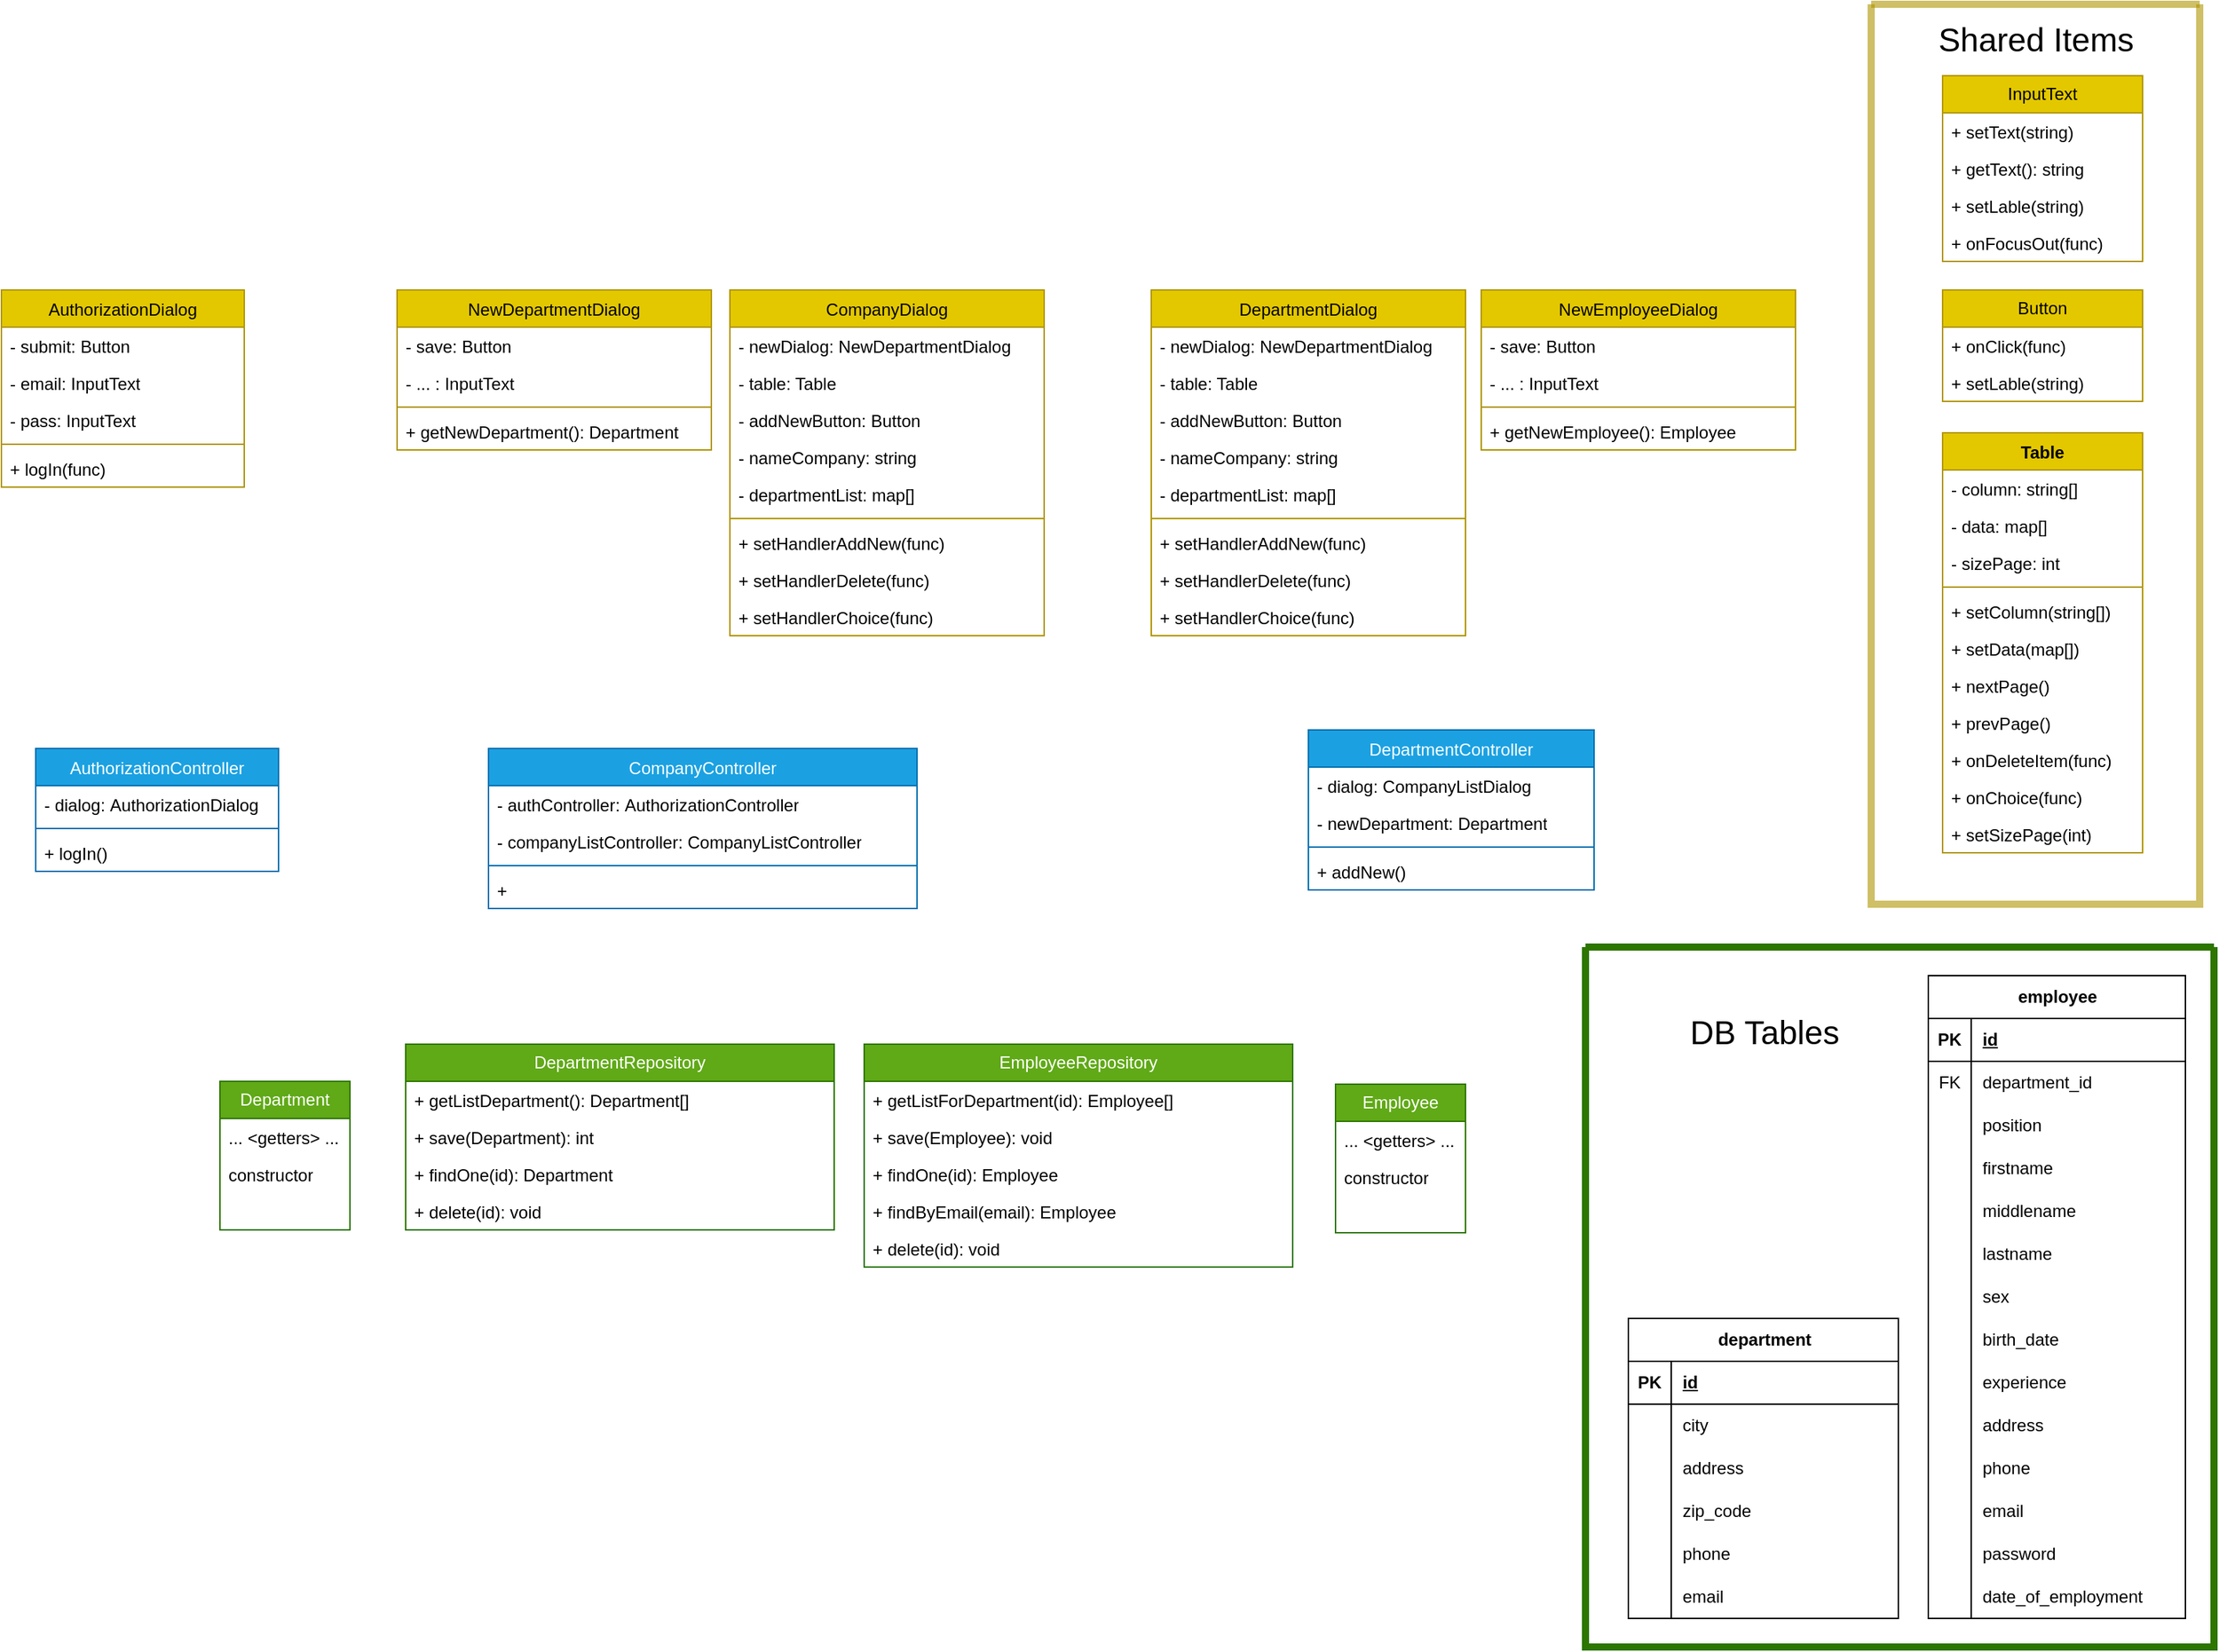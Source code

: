 <mxfile version="24.0.4" type="device">
  <diagram name="Страница — 1" id="BMv2H6xpZVftfIZS2BXe">
    <mxGraphModel dx="3341" dy="984" grid="1" gridSize="11" guides="1" tooltips="1" connect="1" arrows="1" fold="1" page="1" pageScale="1" pageWidth="1654" pageHeight="1169" math="0" shadow="0">
      <root>
        <mxCell id="0" />
        <mxCell id="1" parent="0" />
        <mxCell id="GhoNy9PwCdzQkv2JCR4f-1" value="department" style="shape=table;startSize=30;container=1;collapsible=1;childLayout=tableLayout;fixedRows=1;rowLines=0;fontStyle=1;align=center;resizeLast=1;html=1;" parent="1" vertex="1">
          <mxGeometry x="-436" y="929" width="189" height="210" as="geometry" />
        </mxCell>
        <mxCell id="GhoNy9PwCdzQkv2JCR4f-2" value="" style="shape=tableRow;horizontal=0;startSize=0;swimlaneHead=0;swimlaneBody=0;fillColor=none;collapsible=0;dropTarget=0;points=[[0,0.5],[1,0.5]];portConstraint=eastwest;top=0;left=0;right=0;bottom=1;" parent="GhoNy9PwCdzQkv2JCR4f-1" vertex="1">
          <mxGeometry y="30" width="189" height="30" as="geometry" />
        </mxCell>
        <mxCell id="GhoNy9PwCdzQkv2JCR4f-3" value="PK" style="shape=partialRectangle;connectable=0;fillColor=none;top=0;left=0;bottom=0;right=0;fontStyle=1;overflow=hidden;whiteSpace=wrap;html=1;" parent="GhoNy9PwCdzQkv2JCR4f-2" vertex="1">
          <mxGeometry width="30" height="30" as="geometry">
            <mxRectangle width="30" height="30" as="alternateBounds" />
          </mxGeometry>
        </mxCell>
        <mxCell id="GhoNy9PwCdzQkv2JCR4f-4" value="id" style="shape=partialRectangle;connectable=0;fillColor=none;top=0;left=0;bottom=0;right=0;align=left;spacingLeft=6;fontStyle=5;overflow=hidden;whiteSpace=wrap;html=1;" parent="GhoNy9PwCdzQkv2JCR4f-2" vertex="1">
          <mxGeometry x="30" width="159" height="30" as="geometry">
            <mxRectangle width="159" height="30" as="alternateBounds" />
          </mxGeometry>
        </mxCell>
        <mxCell id="GhoNy9PwCdzQkv2JCR4f-5" value="" style="shape=tableRow;horizontal=0;startSize=0;swimlaneHead=0;swimlaneBody=0;fillColor=none;collapsible=0;dropTarget=0;points=[[0,0.5],[1,0.5]];portConstraint=eastwest;top=0;left=0;right=0;bottom=0;" parent="GhoNy9PwCdzQkv2JCR4f-1" vertex="1">
          <mxGeometry y="60" width="189" height="30" as="geometry" />
        </mxCell>
        <mxCell id="GhoNy9PwCdzQkv2JCR4f-6" value="" style="shape=partialRectangle;connectable=0;fillColor=none;top=0;left=0;bottom=0;right=0;editable=1;overflow=hidden;whiteSpace=wrap;html=1;" parent="GhoNy9PwCdzQkv2JCR4f-5" vertex="1">
          <mxGeometry width="30" height="30" as="geometry">
            <mxRectangle width="30" height="30" as="alternateBounds" />
          </mxGeometry>
        </mxCell>
        <mxCell id="GhoNy9PwCdzQkv2JCR4f-7" value="city" style="shape=partialRectangle;connectable=0;fillColor=none;top=0;left=0;bottom=0;right=0;align=left;spacingLeft=6;overflow=hidden;whiteSpace=wrap;html=1;" parent="GhoNy9PwCdzQkv2JCR4f-5" vertex="1">
          <mxGeometry x="30" width="159" height="30" as="geometry">
            <mxRectangle width="159" height="30" as="alternateBounds" />
          </mxGeometry>
        </mxCell>
        <mxCell id="GhoNy9PwCdzQkv2JCR4f-8" value="" style="shape=tableRow;horizontal=0;startSize=0;swimlaneHead=0;swimlaneBody=0;fillColor=none;collapsible=0;dropTarget=0;points=[[0,0.5],[1,0.5]];portConstraint=eastwest;top=0;left=0;right=0;bottom=0;" parent="GhoNy9PwCdzQkv2JCR4f-1" vertex="1">
          <mxGeometry y="90" width="189" height="30" as="geometry" />
        </mxCell>
        <mxCell id="GhoNy9PwCdzQkv2JCR4f-9" value="" style="shape=partialRectangle;connectable=0;fillColor=none;top=0;left=0;bottom=0;right=0;editable=1;overflow=hidden;whiteSpace=wrap;html=1;" parent="GhoNy9PwCdzQkv2JCR4f-8" vertex="1">
          <mxGeometry width="30" height="30" as="geometry">
            <mxRectangle width="30" height="30" as="alternateBounds" />
          </mxGeometry>
        </mxCell>
        <mxCell id="GhoNy9PwCdzQkv2JCR4f-10" value="address" style="shape=partialRectangle;connectable=0;fillColor=none;top=0;left=0;bottom=0;right=0;align=left;spacingLeft=6;overflow=hidden;whiteSpace=wrap;html=1;" parent="GhoNy9PwCdzQkv2JCR4f-8" vertex="1">
          <mxGeometry x="30" width="159" height="30" as="geometry">
            <mxRectangle width="159" height="30" as="alternateBounds" />
          </mxGeometry>
        </mxCell>
        <mxCell id="GhoNy9PwCdzQkv2JCR4f-11" value="" style="shape=tableRow;horizontal=0;startSize=0;swimlaneHead=0;swimlaneBody=0;fillColor=none;collapsible=0;dropTarget=0;points=[[0,0.5],[1,0.5]];portConstraint=eastwest;top=0;left=0;right=0;bottom=0;" parent="GhoNy9PwCdzQkv2JCR4f-1" vertex="1">
          <mxGeometry y="120" width="189" height="30" as="geometry" />
        </mxCell>
        <mxCell id="GhoNy9PwCdzQkv2JCR4f-12" value="" style="shape=partialRectangle;connectable=0;fillColor=none;top=0;left=0;bottom=0;right=0;editable=1;overflow=hidden;whiteSpace=wrap;html=1;" parent="GhoNy9PwCdzQkv2JCR4f-11" vertex="1">
          <mxGeometry width="30" height="30" as="geometry">
            <mxRectangle width="30" height="30" as="alternateBounds" />
          </mxGeometry>
        </mxCell>
        <mxCell id="GhoNy9PwCdzQkv2JCR4f-13" value="zip_code" style="shape=partialRectangle;connectable=0;fillColor=none;top=0;left=0;bottom=0;right=0;align=left;spacingLeft=6;overflow=hidden;whiteSpace=wrap;html=1;" parent="GhoNy9PwCdzQkv2JCR4f-11" vertex="1">
          <mxGeometry x="30" width="159" height="30" as="geometry">
            <mxRectangle width="159" height="30" as="alternateBounds" />
          </mxGeometry>
        </mxCell>
        <mxCell id="GhoNy9PwCdzQkv2JCR4f-14" style="shape=tableRow;horizontal=0;startSize=0;swimlaneHead=0;swimlaneBody=0;fillColor=none;collapsible=0;dropTarget=0;points=[[0,0.5],[1,0.5]];portConstraint=eastwest;top=0;left=0;right=0;bottom=0;" parent="GhoNy9PwCdzQkv2JCR4f-1" vertex="1">
          <mxGeometry y="150" width="189" height="30" as="geometry" />
        </mxCell>
        <mxCell id="GhoNy9PwCdzQkv2JCR4f-15" style="shape=partialRectangle;connectable=0;fillColor=none;top=0;left=0;bottom=0;right=0;editable=1;overflow=hidden;whiteSpace=wrap;html=1;" parent="GhoNy9PwCdzQkv2JCR4f-14" vertex="1">
          <mxGeometry width="30" height="30" as="geometry">
            <mxRectangle width="30" height="30" as="alternateBounds" />
          </mxGeometry>
        </mxCell>
        <mxCell id="GhoNy9PwCdzQkv2JCR4f-16" value="phone" style="shape=partialRectangle;connectable=0;fillColor=none;top=0;left=0;bottom=0;right=0;align=left;spacingLeft=6;overflow=hidden;whiteSpace=wrap;html=1;" parent="GhoNy9PwCdzQkv2JCR4f-14" vertex="1">
          <mxGeometry x="30" width="159" height="30" as="geometry">
            <mxRectangle width="159" height="30" as="alternateBounds" />
          </mxGeometry>
        </mxCell>
        <mxCell id="GhoNy9PwCdzQkv2JCR4f-17" style="shape=tableRow;horizontal=0;startSize=0;swimlaneHead=0;swimlaneBody=0;fillColor=none;collapsible=0;dropTarget=0;points=[[0,0.5],[1,0.5]];portConstraint=eastwest;top=0;left=0;right=0;bottom=0;" parent="GhoNy9PwCdzQkv2JCR4f-1" vertex="1">
          <mxGeometry y="180" width="189" height="30" as="geometry" />
        </mxCell>
        <mxCell id="GhoNy9PwCdzQkv2JCR4f-18" style="shape=partialRectangle;connectable=0;fillColor=none;top=0;left=0;bottom=0;right=0;editable=1;overflow=hidden;whiteSpace=wrap;html=1;" parent="GhoNy9PwCdzQkv2JCR4f-17" vertex="1">
          <mxGeometry width="30" height="30" as="geometry">
            <mxRectangle width="30" height="30" as="alternateBounds" />
          </mxGeometry>
        </mxCell>
        <mxCell id="GhoNy9PwCdzQkv2JCR4f-19" value="email" style="shape=partialRectangle;connectable=0;fillColor=none;top=0;left=0;bottom=0;right=0;align=left;spacingLeft=6;overflow=hidden;whiteSpace=wrap;html=1;" parent="GhoNy9PwCdzQkv2JCR4f-17" vertex="1">
          <mxGeometry x="30" width="159" height="30" as="geometry">
            <mxRectangle width="159" height="30" as="alternateBounds" />
          </mxGeometry>
        </mxCell>
        <mxCell id="GhoNy9PwCdzQkv2JCR4f-20" value="employee" style="shape=table;startSize=30;container=1;collapsible=1;childLayout=tableLayout;fixedRows=1;rowLines=0;fontStyle=1;align=center;resizeLast=1;html=1;" parent="1" vertex="1">
          <mxGeometry x="-226" y="689" width="180" height="450" as="geometry" />
        </mxCell>
        <mxCell id="GhoNy9PwCdzQkv2JCR4f-21" value="" style="shape=tableRow;horizontal=0;startSize=0;swimlaneHead=0;swimlaneBody=0;fillColor=none;collapsible=0;dropTarget=0;points=[[0,0.5],[1,0.5]];portConstraint=eastwest;top=0;left=0;right=0;bottom=1;" parent="GhoNy9PwCdzQkv2JCR4f-20" vertex="1">
          <mxGeometry y="30" width="180" height="30" as="geometry" />
        </mxCell>
        <mxCell id="GhoNy9PwCdzQkv2JCR4f-22" value="PK" style="shape=partialRectangle;connectable=0;fillColor=none;top=0;left=0;bottom=0;right=0;fontStyle=1;overflow=hidden;whiteSpace=wrap;html=1;" parent="GhoNy9PwCdzQkv2JCR4f-21" vertex="1">
          <mxGeometry width="30" height="30" as="geometry">
            <mxRectangle width="30" height="30" as="alternateBounds" />
          </mxGeometry>
        </mxCell>
        <mxCell id="GhoNy9PwCdzQkv2JCR4f-23" value="id" style="shape=partialRectangle;connectable=0;fillColor=none;top=0;left=0;bottom=0;right=0;align=left;spacingLeft=6;fontStyle=5;overflow=hidden;whiteSpace=wrap;html=1;" parent="GhoNy9PwCdzQkv2JCR4f-21" vertex="1">
          <mxGeometry x="30" width="150" height="30" as="geometry">
            <mxRectangle width="150" height="30" as="alternateBounds" />
          </mxGeometry>
        </mxCell>
        <mxCell id="GhoNy9PwCdzQkv2JCR4f-24" value="" style="shape=tableRow;horizontal=0;startSize=0;swimlaneHead=0;swimlaneBody=0;fillColor=none;collapsible=0;dropTarget=0;points=[[0,0.5],[1,0.5]];portConstraint=eastwest;top=0;left=0;right=0;bottom=0;" parent="GhoNy9PwCdzQkv2JCR4f-20" vertex="1">
          <mxGeometry y="60" width="180" height="30" as="geometry" />
        </mxCell>
        <mxCell id="GhoNy9PwCdzQkv2JCR4f-25" value="FK" style="shape=partialRectangle;connectable=0;fillColor=none;top=0;left=0;bottom=0;right=0;editable=1;overflow=hidden;whiteSpace=wrap;html=1;" parent="GhoNy9PwCdzQkv2JCR4f-24" vertex="1">
          <mxGeometry width="30" height="30" as="geometry">
            <mxRectangle width="30" height="30" as="alternateBounds" />
          </mxGeometry>
        </mxCell>
        <mxCell id="GhoNy9PwCdzQkv2JCR4f-26" value="department_id" style="shape=partialRectangle;connectable=0;fillColor=none;top=0;left=0;bottom=0;right=0;align=left;spacingLeft=6;overflow=hidden;whiteSpace=wrap;html=1;" parent="GhoNy9PwCdzQkv2JCR4f-24" vertex="1">
          <mxGeometry x="30" width="150" height="30" as="geometry">
            <mxRectangle width="150" height="30" as="alternateBounds" />
          </mxGeometry>
        </mxCell>
        <mxCell id="GhoNy9PwCdzQkv2JCR4f-27" value="" style="shape=tableRow;horizontal=0;startSize=0;swimlaneHead=0;swimlaneBody=0;fillColor=none;collapsible=0;dropTarget=0;points=[[0,0.5],[1,0.5]];portConstraint=eastwest;top=0;left=0;right=0;bottom=0;" parent="GhoNy9PwCdzQkv2JCR4f-20" vertex="1">
          <mxGeometry y="90" width="180" height="30" as="geometry" />
        </mxCell>
        <mxCell id="GhoNy9PwCdzQkv2JCR4f-28" value="" style="shape=partialRectangle;connectable=0;fillColor=none;top=0;left=0;bottom=0;right=0;editable=1;overflow=hidden;whiteSpace=wrap;html=1;" parent="GhoNy9PwCdzQkv2JCR4f-27" vertex="1">
          <mxGeometry width="30" height="30" as="geometry">
            <mxRectangle width="30" height="30" as="alternateBounds" />
          </mxGeometry>
        </mxCell>
        <mxCell id="GhoNy9PwCdzQkv2JCR4f-29" value="position" style="shape=partialRectangle;connectable=0;fillColor=none;top=0;left=0;bottom=0;right=0;align=left;spacingLeft=6;overflow=hidden;whiteSpace=wrap;html=1;" parent="GhoNy9PwCdzQkv2JCR4f-27" vertex="1">
          <mxGeometry x="30" width="150" height="30" as="geometry">
            <mxRectangle width="150" height="30" as="alternateBounds" />
          </mxGeometry>
        </mxCell>
        <mxCell id="GhoNy9PwCdzQkv2JCR4f-30" value="" style="shape=tableRow;horizontal=0;startSize=0;swimlaneHead=0;swimlaneBody=0;fillColor=none;collapsible=0;dropTarget=0;points=[[0,0.5],[1,0.5]];portConstraint=eastwest;top=0;left=0;right=0;bottom=0;" parent="GhoNy9PwCdzQkv2JCR4f-20" vertex="1">
          <mxGeometry y="120" width="180" height="30" as="geometry" />
        </mxCell>
        <mxCell id="GhoNy9PwCdzQkv2JCR4f-31" value="" style="shape=partialRectangle;connectable=0;fillColor=none;top=0;left=0;bottom=0;right=0;editable=1;overflow=hidden;whiteSpace=wrap;html=1;" parent="GhoNy9PwCdzQkv2JCR4f-30" vertex="1">
          <mxGeometry width="30" height="30" as="geometry">
            <mxRectangle width="30" height="30" as="alternateBounds" />
          </mxGeometry>
        </mxCell>
        <mxCell id="GhoNy9PwCdzQkv2JCR4f-32" value="firstname" style="shape=partialRectangle;connectable=0;fillColor=none;top=0;left=0;bottom=0;right=0;align=left;spacingLeft=6;overflow=hidden;whiteSpace=wrap;html=1;" parent="GhoNy9PwCdzQkv2JCR4f-30" vertex="1">
          <mxGeometry x="30" width="150" height="30" as="geometry">
            <mxRectangle width="150" height="30" as="alternateBounds" />
          </mxGeometry>
        </mxCell>
        <mxCell id="GhoNy9PwCdzQkv2JCR4f-33" style="shape=tableRow;horizontal=0;startSize=0;swimlaneHead=0;swimlaneBody=0;fillColor=none;collapsible=0;dropTarget=0;points=[[0,0.5],[1,0.5]];portConstraint=eastwest;top=0;left=0;right=0;bottom=0;" parent="GhoNy9PwCdzQkv2JCR4f-20" vertex="1">
          <mxGeometry y="150" width="180" height="30" as="geometry" />
        </mxCell>
        <mxCell id="GhoNy9PwCdzQkv2JCR4f-34" style="shape=partialRectangle;connectable=0;fillColor=none;top=0;left=0;bottom=0;right=0;editable=1;overflow=hidden;whiteSpace=wrap;html=1;" parent="GhoNy9PwCdzQkv2JCR4f-33" vertex="1">
          <mxGeometry width="30" height="30" as="geometry">
            <mxRectangle width="30" height="30" as="alternateBounds" />
          </mxGeometry>
        </mxCell>
        <mxCell id="GhoNy9PwCdzQkv2JCR4f-35" value="middlename" style="shape=partialRectangle;connectable=0;fillColor=none;top=0;left=0;bottom=0;right=0;align=left;spacingLeft=6;overflow=hidden;whiteSpace=wrap;html=1;" parent="GhoNy9PwCdzQkv2JCR4f-33" vertex="1">
          <mxGeometry x="30" width="150" height="30" as="geometry">
            <mxRectangle width="150" height="30" as="alternateBounds" />
          </mxGeometry>
        </mxCell>
        <mxCell id="GhoNy9PwCdzQkv2JCR4f-36" style="shape=tableRow;horizontal=0;startSize=0;swimlaneHead=0;swimlaneBody=0;fillColor=none;collapsible=0;dropTarget=0;points=[[0,0.5],[1,0.5]];portConstraint=eastwest;top=0;left=0;right=0;bottom=0;" parent="GhoNy9PwCdzQkv2JCR4f-20" vertex="1">
          <mxGeometry y="180" width="180" height="30" as="geometry" />
        </mxCell>
        <mxCell id="GhoNy9PwCdzQkv2JCR4f-37" style="shape=partialRectangle;connectable=0;fillColor=none;top=0;left=0;bottom=0;right=0;editable=1;overflow=hidden;whiteSpace=wrap;html=1;" parent="GhoNy9PwCdzQkv2JCR4f-36" vertex="1">
          <mxGeometry width="30" height="30" as="geometry">
            <mxRectangle width="30" height="30" as="alternateBounds" />
          </mxGeometry>
        </mxCell>
        <mxCell id="GhoNy9PwCdzQkv2JCR4f-38" value="lastname" style="shape=partialRectangle;connectable=0;fillColor=none;top=0;left=0;bottom=0;right=0;align=left;spacingLeft=6;overflow=hidden;whiteSpace=wrap;html=1;" parent="GhoNy9PwCdzQkv2JCR4f-36" vertex="1">
          <mxGeometry x="30" width="150" height="30" as="geometry">
            <mxRectangle width="150" height="30" as="alternateBounds" />
          </mxGeometry>
        </mxCell>
        <mxCell id="GhoNy9PwCdzQkv2JCR4f-39" style="shape=tableRow;horizontal=0;startSize=0;swimlaneHead=0;swimlaneBody=0;fillColor=none;collapsible=0;dropTarget=0;points=[[0,0.5],[1,0.5]];portConstraint=eastwest;top=0;left=0;right=0;bottom=0;" parent="GhoNy9PwCdzQkv2JCR4f-20" vertex="1">
          <mxGeometry y="210" width="180" height="30" as="geometry" />
        </mxCell>
        <mxCell id="GhoNy9PwCdzQkv2JCR4f-40" style="shape=partialRectangle;connectable=0;fillColor=none;top=0;left=0;bottom=0;right=0;editable=1;overflow=hidden;whiteSpace=wrap;html=1;" parent="GhoNy9PwCdzQkv2JCR4f-39" vertex="1">
          <mxGeometry width="30" height="30" as="geometry">
            <mxRectangle width="30" height="30" as="alternateBounds" />
          </mxGeometry>
        </mxCell>
        <mxCell id="GhoNy9PwCdzQkv2JCR4f-41" value="sex" style="shape=partialRectangle;connectable=0;fillColor=none;top=0;left=0;bottom=0;right=0;align=left;spacingLeft=6;overflow=hidden;whiteSpace=wrap;html=1;" parent="GhoNy9PwCdzQkv2JCR4f-39" vertex="1">
          <mxGeometry x="30" width="150" height="30" as="geometry">
            <mxRectangle width="150" height="30" as="alternateBounds" />
          </mxGeometry>
        </mxCell>
        <mxCell id="GhoNy9PwCdzQkv2JCR4f-42" style="shape=tableRow;horizontal=0;startSize=0;swimlaneHead=0;swimlaneBody=0;fillColor=none;collapsible=0;dropTarget=0;points=[[0,0.5],[1,0.5]];portConstraint=eastwest;top=0;left=0;right=0;bottom=0;" parent="GhoNy9PwCdzQkv2JCR4f-20" vertex="1">
          <mxGeometry y="240" width="180" height="30" as="geometry" />
        </mxCell>
        <mxCell id="GhoNy9PwCdzQkv2JCR4f-43" style="shape=partialRectangle;connectable=0;fillColor=none;top=0;left=0;bottom=0;right=0;editable=1;overflow=hidden;whiteSpace=wrap;html=1;" parent="GhoNy9PwCdzQkv2JCR4f-42" vertex="1">
          <mxGeometry width="30" height="30" as="geometry">
            <mxRectangle width="30" height="30" as="alternateBounds" />
          </mxGeometry>
        </mxCell>
        <mxCell id="GhoNy9PwCdzQkv2JCR4f-44" value="birth_date" style="shape=partialRectangle;connectable=0;fillColor=none;top=0;left=0;bottom=0;right=0;align=left;spacingLeft=6;overflow=hidden;whiteSpace=wrap;html=1;" parent="GhoNy9PwCdzQkv2JCR4f-42" vertex="1">
          <mxGeometry x="30" width="150" height="30" as="geometry">
            <mxRectangle width="150" height="30" as="alternateBounds" />
          </mxGeometry>
        </mxCell>
        <mxCell id="GhoNy9PwCdzQkv2JCR4f-45" style="shape=tableRow;horizontal=0;startSize=0;swimlaneHead=0;swimlaneBody=0;fillColor=none;collapsible=0;dropTarget=0;points=[[0,0.5],[1,0.5]];portConstraint=eastwest;top=0;left=0;right=0;bottom=0;" parent="GhoNy9PwCdzQkv2JCR4f-20" vertex="1">
          <mxGeometry y="270" width="180" height="30" as="geometry" />
        </mxCell>
        <mxCell id="GhoNy9PwCdzQkv2JCR4f-46" style="shape=partialRectangle;connectable=0;fillColor=none;top=0;left=0;bottom=0;right=0;editable=1;overflow=hidden;whiteSpace=wrap;html=1;" parent="GhoNy9PwCdzQkv2JCR4f-45" vertex="1">
          <mxGeometry width="30" height="30" as="geometry">
            <mxRectangle width="30" height="30" as="alternateBounds" />
          </mxGeometry>
        </mxCell>
        <mxCell id="GhoNy9PwCdzQkv2JCR4f-47" value="experience" style="shape=partialRectangle;connectable=0;fillColor=none;top=0;left=0;bottom=0;right=0;align=left;spacingLeft=6;overflow=hidden;whiteSpace=wrap;html=1;" parent="GhoNy9PwCdzQkv2JCR4f-45" vertex="1">
          <mxGeometry x="30" width="150" height="30" as="geometry">
            <mxRectangle width="150" height="30" as="alternateBounds" />
          </mxGeometry>
        </mxCell>
        <mxCell id="GhoNy9PwCdzQkv2JCR4f-48" style="shape=tableRow;horizontal=0;startSize=0;swimlaneHead=0;swimlaneBody=0;fillColor=none;collapsible=0;dropTarget=0;points=[[0,0.5],[1,0.5]];portConstraint=eastwest;top=0;left=0;right=0;bottom=0;" parent="GhoNy9PwCdzQkv2JCR4f-20" vertex="1">
          <mxGeometry y="300" width="180" height="30" as="geometry" />
        </mxCell>
        <mxCell id="GhoNy9PwCdzQkv2JCR4f-49" style="shape=partialRectangle;connectable=0;fillColor=none;top=0;left=0;bottom=0;right=0;editable=1;overflow=hidden;whiteSpace=wrap;html=1;" parent="GhoNy9PwCdzQkv2JCR4f-48" vertex="1">
          <mxGeometry width="30" height="30" as="geometry">
            <mxRectangle width="30" height="30" as="alternateBounds" />
          </mxGeometry>
        </mxCell>
        <mxCell id="GhoNy9PwCdzQkv2JCR4f-50" value="address" style="shape=partialRectangle;connectable=0;fillColor=none;top=0;left=0;bottom=0;right=0;align=left;spacingLeft=6;overflow=hidden;whiteSpace=wrap;html=1;" parent="GhoNy9PwCdzQkv2JCR4f-48" vertex="1">
          <mxGeometry x="30" width="150" height="30" as="geometry">
            <mxRectangle width="150" height="30" as="alternateBounds" />
          </mxGeometry>
        </mxCell>
        <mxCell id="GhoNy9PwCdzQkv2JCR4f-51" style="shape=tableRow;horizontal=0;startSize=0;swimlaneHead=0;swimlaneBody=0;fillColor=none;collapsible=0;dropTarget=0;points=[[0,0.5],[1,0.5]];portConstraint=eastwest;top=0;left=0;right=0;bottom=0;" parent="GhoNy9PwCdzQkv2JCR4f-20" vertex="1">
          <mxGeometry y="330" width="180" height="30" as="geometry" />
        </mxCell>
        <mxCell id="GhoNy9PwCdzQkv2JCR4f-52" style="shape=partialRectangle;connectable=0;fillColor=none;top=0;left=0;bottom=0;right=0;editable=1;overflow=hidden;whiteSpace=wrap;html=1;" parent="GhoNy9PwCdzQkv2JCR4f-51" vertex="1">
          <mxGeometry width="30" height="30" as="geometry">
            <mxRectangle width="30" height="30" as="alternateBounds" />
          </mxGeometry>
        </mxCell>
        <mxCell id="GhoNy9PwCdzQkv2JCR4f-53" value="phone" style="shape=partialRectangle;connectable=0;fillColor=none;top=0;left=0;bottom=0;right=0;align=left;spacingLeft=6;overflow=hidden;whiteSpace=wrap;html=1;" parent="GhoNy9PwCdzQkv2JCR4f-51" vertex="1">
          <mxGeometry x="30" width="150" height="30" as="geometry">
            <mxRectangle width="150" height="30" as="alternateBounds" />
          </mxGeometry>
        </mxCell>
        <mxCell id="GhoNy9PwCdzQkv2JCR4f-54" style="shape=tableRow;horizontal=0;startSize=0;swimlaneHead=0;swimlaneBody=0;fillColor=none;collapsible=0;dropTarget=0;points=[[0,0.5],[1,0.5]];portConstraint=eastwest;top=0;left=0;right=0;bottom=0;" parent="GhoNy9PwCdzQkv2JCR4f-20" vertex="1">
          <mxGeometry y="360" width="180" height="30" as="geometry" />
        </mxCell>
        <mxCell id="GhoNy9PwCdzQkv2JCR4f-55" style="shape=partialRectangle;connectable=0;fillColor=none;top=0;left=0;bottom=0;right=0;editable=1;overflow=hidden;whiteSpace=wrap;html=1;" parent="GhoNy9PwCdzQkv2JCR4f-54" vertex="1">
          <mxGeometry width="30" height="30" as="geometry">
            <mxRectangle width="30" height="30" as="alternateBounds" />
          </mxGeometry>
        </mxCell>
        <mxCell id="GhoNy9PwCdzQkv2JCR4f-56" value="email" style="shape=partialRectangle;connectable=0;fillColor=none;top=0;left=0;bottom=0;right=0;align=left;spacingLeft=6;overflow=hidden;whiteSpace=wrap;html=1;" parent="GhoNy9PwCdzQkv2JCR4f-54" vertex="1">
          <mxGeometry x="30" width="150" height="30" as="geometry">
            <mxRectangle width="150" height="30" as="alternateBounds" />
          </mxGeometry>
        </mxCell>
        <mxCell id="GhoNy9PwCdzQkv2JCR4f-57" style="shape=tableRow;horizontal=0;startSize=0;swimlaneHead=0;swimlaneBody=0;fillColor=none;collapsible=0;dropTarget=0;points=[[0,0.5],[1,0.5]];portConstraint=eastwest;top=0;left=0;right=0;bottom=0;" parent="GhoNy9PwCdzQkv2JCR4f-20" vertex="1">
          <mxGeometry y="390" width="180" height="30" as="geometry" />
        </mxCell>
        <mxCell id="GhoNy9PwCdzQkv2JCR4f-58" style="shape=partialRectangle;connectable=0;fillColor=none;top=0;left=0;bottom=0;right=0;editable=1;overflow=hidden;whiteSpace=wrap;html=1;" parent="GhoNy9PwCdzQkv2JCR4f-57" vertex="1">
          <mxGeometry width="30" height="30" as="geometry">
            <mxRectangle width="30" height="30" as="alternateBounds" />
          </mxGeometry>
        </mxCell>
        <mxCell id="GhoNy9PwCdzQkv2JCR4f-59" value="password" style="shape=partialRectangle;connectable=0;fillColor=none;top=0;left=0;bottom=0;right=0;align=left;spacingLeft=6;overflow=hidden;whiteSpace=wrap;html=1;" parent="GhoNy9PwCdzQkv2JCR4f-57" vertex="1">
          <mxGeometry x="30" width="150" height="30" as="geometry">
            <mxRectangle width="150" height="30" as="alternateBounds" />
          </mxGeometry>
        </mxCell>
        <mxCell id="GhoNy9PwCdzQkv2JCR4f-60" style="shape=tableRow;horizontal=0;startSize=0;swimlaneHead=0;swimlaneBody=0;fillColor=none;collapsible=0;dropTarget=0;points=[[0,0.5],[1,0.5]];portConstraint=eastwest;top=0;left=0;right=0;bottom=0;" parent="GhoNy9PwCdzQkv2JCR4f-20" vertex="1">
          <mxGeometry y="420" width="180" height="30" as="geometry" />
        </mxCell>
        <mxCell id="GhoNy9PwCdzQkv2JCR4f-61" style="shape=partialRectangle;connectable=0;fillColor=none;top=0;left=0;bottom=0;right=0;editable=1;overflow=hidden;whiteSpace=wrap;html=1;" parent="GhoNy9PwCdzQkv2JCR4f-60" vertex="1">
          <mxGeometry width="30" height="30" as="geometry">
            <mxRectangle width="30" height="30" as="alternateBounds" />
          </mxGeometry>
        </mxCell>
        <mxCell id="GhoNy9PwCdzQkv2JCR4f-62" value="date_of_employment" style="shape=partialRectangle;connectable=0;fillColor=none;top=0;left=0;bottom=0;right=0;align=left;spacingLeft=6;overflow=hidden;whiteSpace=wrap;html=1;" parent="GhoNy9PwCdzQkv2JCR4f-60" vertex="1">
          <mxGeometry x="30" width="150" height="30" as="geometry">
            <mxRectangle width="150" height="30" as="alternateBounds" />
          </mxGeometry>
        </mxCell>
        <mxCell id="vYB46wIU0uiR1H8d_3h1-1" value="DepartmentRepository" style="swimlane;fontStyle=0;childLayout=stackLayout;horizontal=1;startSize=26;fillColor=#60a917;horizontalStack=0;resizeParent=1;resizeParentMax=0;resizeLast=0;collapsible=1;marginBottom=0;whiteSpace=wrap;html=1;fontColor=#ffffff;strokeColor=#2D7600;" parent="1" vertex="1">
          <mxGeometry x="-1292" y="737" width="300" height="130" as="geometry" />
        </mxCell>
        <mxCell id="vYB46wIU0uiR1H8d_3h1-2" value="+ getListDepartment(): Department[]" style="text;strokeColor=none;fillColor=none;align=left;verticalAlign=top;spacingLeft=4;spacingRight=4;overflow=hidden;rotatable=0;points=[[0,0.5],[1,0.5]];portConstraint=eastwest;whiteSpace=wrap;html=1;" parent="vYB46wIU0uiR1H8d_3h1-1" vertex="1">
          <mxGeometry y="26" width="300" height="26" as="geometry" />
        </mxCell>
        <mxCell id="vYB46wIU0uiR1H8d_3h1-4" value="+ save(Department): int" style="text;strokeColor=none;fillColor=none;align=left;verticalAlign=top;spacingLeft=4;spacingRight=4;overflow=hidden;rotatable=0;points=[[0,0.5],[1,0.5]];portConstraint=eastwest;whiteSpace=wrap;html=1;" parent="vYB46wIU0uiR1H8d_3h1-1" vertex="1">
          <mxGeometry y="52" width="300" height="26" as="geometry" />
        </mxCell>
        <mxCell id="vYB46wIU0uiR1H8d_3h1-8" value="+ findOne(id): Department" style="text;strokeColor=none;fillColor=none;align=left;verticalAlign=top;spacingLeft=4;spacingRight=4;overflow=hidden;rotatable=0;points=[[0,0.5],[1,0.5]];portConstraint=eastwest;whiteSpace=wrap;html=1;" parent="vYB46wIU0uiR1H8d_3h1-1" vertex="1">
          <mxGeometry y="78" width="300" height="26" as="geometry" />
        </mxCell>
        <mxCell id="vYB46wIU0uiR1H8d_3h1-7" value="+ delete(id): void" style="text;strokeColor=none;fillColor=none;align=left;verticalAlign=top;spacingLeft=4;spacingRight=4;overflow=hidden;rotatable=0;points=[[0,0.5],[1,0.5]];portConstraint=eastwest;whiteSpace=wrap;html=1;" parent="vYB46wIU0uiR1H8d_3h1-1" vertex="1">
          <mxGeometry y="104" width="300" height="26" as="geometry" />
        </mxCell>
        <mxCell id="vYB46wIU0uiR1H8d_3h1-9" value="EmployeeRepository" style="swimlane;fontStyle=0;childLayout=stackLayout;horizontal=1;startSize=26;fillColor=#60a917;horizontalStack=0;resizeParent=1;resizeParentMax=0;resizeLast=0;collapsible=1;marginBottom=0;whiteSpace=wrap;html=1;fontColor=#ffffff;strokeColor=#2D7600;" parent="1" vertex="1">
          <mxGeometry x="-971" y="737" width="300" height="156" as="geometry" />
        </mxCell>
        <mxCell id="vYB46wIU0uiR1H8d_3h1-11" value="&lt;div style=&quot;text-align: center;&quot;&gt;&lt;span style=&quot;background-color: initial;&quot;&gt;+ getListForDepartment&lt;/span&gt;&lt;span style=&quot;background-color: initial;&quot;&gt;(id): Employee[]&lt;/span&gt;&lt;/div&gt;" style="text;strokeColor=none;fillColor=none;align=left;verticalAlign=top;spacingLeft=4;spacingRight=4;overflow=hidden;rotatable=0;points=[[0,0.5],[1,0.5]];portConstraint=eastwest;whiteSpace=wrap;html=1;" parent="vYB46wIU0uiR1H8d_3h1-9" vertex="1">
          <mxGeometry y="26" width="300" height="26" as="geometry" />
        </mxCell>
        <mxCell id="vYB46wIU0uiR1H8d_3h1-12" value="+ save(&lt;span style=&quot;text-align: center;&quot;&gt;Employee&lt;/span&gt;): void" style="text;strokeColor=none;fillColor=none;align=left;verticalAlign=top;spacingLeft=4;spacingRight=4;overflow=hidden;rotatable=0;points=[[0,0.5],[1,0.5]];portConstraint=eastwest;whiteSpace=wrap;html=1;" parent="vYB46wIU0uiR1H8d_3h1-9" vertex="1">
          <mxGeometry y="52" width="300" height="26" as="geometry" />
        </mxCell>
        <mxCell id="vYB46wIU0uiR1H8d_3h1-13" value="+ findOne(id):&amp;nbsp;&lt;span style=&quot;text-align: center;&quot;&gt;Employee&lt;/span&gt;" style="text;strokeColor=none;fillColor=none;align=left;verticalAlign=top;spacingLeft=4;spacingRight=4;overflow=hidden;rotatable=0;points=[[0,0.5],[1,0.5]];portConstraint=eastwest;whiteSpace=wrap;html=1;" parent="vYB46wIU0uiR1H8d_3h1-9" vertex="1">
          <mxGeometry y="78" width="300" height="26" as="geometry" />
        </mxCell>
        <mxCell id="vYB46wIU0uiR1H8d_3h1-15" value="+ findByEmail(email): Employee" style="text;strokeColor=none;fillColor=none;align=left;verticalAlign=top;spacingLeft=4;spacingRight=4;overflow=hidden;rotatable=0;points=[[0,0.5],[1,0.5]];portConstraint=eastwest;whiteSpace=wrap;html=1;" parent="vYB46wIU0uiR1H8d_3h1-9" vertex="1">
          <mxGeometry y="104" width="300" height="26" as="geometry" />
        </mxCell>
        <mxCell id="vYB46wIU0uiR1H8d_3h1-14" value="+ delete(id): void" style="text;strokeColor=none;fillColor=none;align=left;verticalAlign=top;spacingLeft=4;spacingRight=4;overflow=hidden;rotatable=0;points=[[0,0.5],[1,0.5]];portConstraint=eastwest;whiteSpace=wrap;html=1;" parent="vYB46wIU0uiR1H8d_3h1-9" vertex="1">
          <mxGeometry y="130" width="300" height="26" as="geometry" />
        </mxCell>
        <mxCell id="vYB46wIU0uiR1H8d_3h1-16" value="Department" style="swimlane;fontStyle=0;childLayout=stackLayout;horizontal=1;startSize=26;fillColor=#60a917;horizontalStack=0;resizeParent=1;resizeParentMax=0;resizeLast=0;collapsible=1;marginBottom=0;whiteSpace=wrap;html=1;fontColor=#ffffff;strokeColor=#2D7600;" parent="1" vertex="1">
          <mxGeometry x="-1422" y="763" width="91" height="104" as="geometry" />
        </mxCell>
        <mxCell id="vYB46wIU0uiR1H8d_3h1-17" value="... &amp;lt;getters&amp;gt; ..." style="text;strokeColor=none;fillColor=none;align=left;verticalAlign=top;spacingLeft=4;spacingRight=4;overflow=hidden;rotatable=0;points=[[0,0.5],[1,0.5]];portConstraint=eastwest;whiteSpace=wrap;html=1;" parent="vYB46wIU0uiR1H8d_3h1-16" vertex="1">
          <mxGeometry y="26" width="91" height="26" as="geometry" />
        </mxCell>
        <mxCell id="vYB46wIU0uiR1H8d_3h1-21" value="constructor" style="text;strokeColor=none;fillColor=none;align=left;verticalAlign=top;spacingLeft=4;spacingRight=4;overflow=hidden;rotatable=0;points=[[0,0.5],[1,0.5]];portConstraint=eastwest;whiteSpace=wrap;html=1;" parent="vYB46wIU0uiR1H8d_3h1-16" vertex="1">
          <mxGeometry y="52" width="91" height="26" as="geometry" />
        </mxCell>
        <mxCell id="vYB46wIU0uiR1H8d_3h1-20" style="text;strokeColor=none;fillColor=none;align=left;verticalAlign=top;spacingLeft=4;spacingRight=4;overflow=hidden;rotatable=0;points=[[0,0.5],[1,0.5]];portConstraint=eastwest;whiteSpace=wrap;html=1;" parent="vYB46wIU0uiR1H8d_3h1-16" vertex="1">
          <mxGeometry y="78" width="91" height="26" as="geometry" />
        </mxCell>
        <mxCell id="vYB46wIU0uiR1H8d_3h1-23" value="Employee" style="swimlane;fontStyle=0;childLayout=stackLayout;horizontal=1;startSize=26;horizontalStack=0;resizeParent=1;resizeParentMax=0;resizeLast=0;collapsible=1;marginBottom=0;whiteSpace=wrap;html=1;fillColor=#60a917;fontColor=#ffffff;strokeColor=#2D7600;" parent="1" vertex="1">
          <mxGeometry x="-641" y="765" width="91" height="104" as="geometry" />
        </mxCell>
        <mxCell id="vYB46wIU0uiR1H8d_3h1-24" value="... &amp;lt;getters&amp;gt; ..." style="text;strokeColor=none;fillColor=none;align=left;verticalAlign=top;spacingLeft=4;spacingRight=4;overflow=hidden;rotatable=0;points=[[0,0.5],[1,0.5]];portConstraint=eastwest;whiteSpace=wrap;html=1;" parent="vYB46wIU0uiR1H8d_3h1-23" vertex="1">
          <mxGeometry y="26" width="91" height="26" as="geometry" />
        </mxCell>
        <mxCell id="vYB46wIU0uiR1H8d_3h1-25" value="constructor" style="text;strokeColor=none;fillColor=none;align=left;verticalAlign=top;spacingLeft=4;spacingRight=4;overflow=hidden;rotatable=0;points=[[0,0.5],[1,0.5]];portConstraint=eastwest;whiteSpace=wrap;html=1;" parent="vYB46wIU0uiR1H8d_3h1-23" vertex="1">
          <mxGeometry y="52" width="91" height="26" as="geometry" />
        </mxCell>
        <mxCell id="vYB46wIU0uiR1H8d_3h1-26" style="text;strokeColor=none;fillColor=none;align=left;verticalAlign=top;spacingLeft=4;spacingRight=4;overflow=hidden;rotatable=0;points=[[0,0.5],[1,0.5]];portConstraint=eastwest;whiteSpace=wrap;html=1;" parent="vYB46wIU0uiR1H8d_3h1-23" vertex="1">
          <mxGeometry y="78" width="91" height="26" as="geometry" />
        </mxCell>
        <mxCell id="vYB46wIU0uiR1H8d_3h1-36" value="InputText" style="swimlane;fontStyle=0;childLayout=stackLayout;horizontal=1;startSize=26;fillColor=#e3c800;horizontalStack=0;resizeParent=1;resizeParentMax=0;resizeLast=0;collapsible=1;marginBottom=0;whiteSpace=wrap;html=1;fontColor=#000000;strokeColor=#B09500;" parent="1" vertex="1">
          <mxGeometry x="-216" y="59" width="140" height="130" as="geometry" />
        </mxCell>
        <mxCell id="vYB46wIU0uiR1H8d_3h1-37" value="+ setText(string)" style="text;strokeColor=none;fillColor=none;align=left;verticalAlign=top;spacingLeft=4;spacingRight=4;overflow=hidden;rotatable=0;points=[[0,0.5],[1,0.5]];portConstraint=eastwest;whiteSpace=wrap;html=1;" parent="vYB46wIU0uiR1H8d_3h1-36" vertex="1">
          <mxGeometry y="26" width="140" height="26" as="geometry" />
        </mxCell>
        <mxCell id="vYB46wIU0uiR1H8d_3h1-38" value="+ getText(): string" style="text;strokeColor=none;fillColor=none;align=left;verticalAlign=top;spacingLeft=4;spacingRight=4;overflow=hidden;rotatable=0;points=[[0,0.5],[1,0.5]];portConstraint=eastwest;whiteSpace=wrap;html=1;" parent="vYB46wIU0uiR1H8d_3h1-36" vertex="1">
          <mxGeometry y="52" width="140" height="26" as="geometry" />
        </mxCell>
        <mxCell id="vYB46wIU0uiR1H8d_3h1-39" value="+ setLable(string)" style="text;strokeColor=none;fillColor=none;align=left;verticalAlign=top;spacingLeft=4;spacingRight=4;overflow=hidden;rotatable=0;points=[[0,0.5],[1,0.5]];portConstraint=eastwest;whiteSpace=wrap;html=1;" parent="vYB46wIU0uiR1H8d_3h1-36" vertex="1">
          <mxGeometry y="78" width="140" height="26" as="geometry" />
        </mxCell>
        <mxCell id="vYB46wIU0uiR1H8d_3h1-40" value="+ onFocusOut(func)" style="text;strokeColor=none;fillColor=none;align=left;verticalAlign=top;spacingLeft=4;spacingRight=4;overflow=hidden;rotatable=0;points=[[0,0.5],[1,0.5]];portConstraint=eastwest;whiteSpace=wrap;html=1;" parent="vYB46wIU0uiR1H8d_3h1-36" vertex="1">
          <mxGeometry y="104" width="140" height="26" as="geometry" />
        </mxCell>
        <mxCell id="vYB46wIU0uiR1H8d_3h1-41" value="Button" style="swimlane;fontStyle=0;childLayout=stackLayout;horizontal=1;startSize=26;fillColor=#e3c800;horizontalStack=0;resizeParent=1;resizeParentMax=0;resizeLast=0;collapsible=1;marginBottom=0;whiteSpace=wrap;html=1;fontColor=#000000;strokeColor=#B09500;" parent="1" vertex="1">
          <mxGeometry x="-216" y="209" width="140" height="78" as="geometry" />
        </mxCell>
        <mxCell id="vYB46wIU0uiR1H8d_3h1-43" value="+ onClick(func)" style="text;strokeColor=none;fillColor=none;align=left;verticalAlign=top;spacingLeft=4;spacingRight=4;overflow=hidden;rotatable=0;points=[[0,0.5],[1,0.5]];portConstraint=eastwest;whiteSpace=wrap;html=1;" parent="vYB46wIU0uiR1H8d_3h1-41" vertex="1">
          <mxGeometry y="26" width="140" height="26" as="geometry" />
        </mxCell>
        <mxCell id="vYB46wIU0uiR1H8d_3h1-44" value="+ setLable(string)" style="text;strokeColor=none;fillColor=none;align=left;verticalAlign=top;spacingLeft=4;spacingRight=4;overflow=hidden;rotatable=0;points=[[0,0.5],[1,0.5]];portConstraint=eastwest;whiteSpace=wrap;html=1;" parent="vYB46wIU0uiR1H8d_3h1-41" vertex="1">
          <mxGeometry y="52" width="140" height="26" as="geometry" />
        </mxCell>
        <mxCell id="vYB46wIU0uiR1H8d_3h1-46" value="&lt;span style=&quot;font-weight: 400;&quot;&gt;AuthorizationDialog&lt;/span&gt;" style="swimlane;fontStyle=1;align=center;verticalAlign=top;childLayout=stackLayout;horizontal=1;startSize=26;horizontalStack=0;resizeParent=1;resizeParentMax=0;resizeLast=0;collapsible=1;marginBottom=0;whiteSpace=wrap;html=1;fillColor=#e3c800;fontColor=#000000;strokeColor=#B09500;" parent="1" vertex="1">
          <mxGeometry x="-1575" y="209" width="170" height="138" as="geometry" />
        </mxCell>
        <mxCell id="vYB46wIU0uiR1H8d_3h1-47" value="- submit: Button" style="text;strokeColor=none;fillColor=none;align=left;verticalAlign=top;spacingLeft=4;spacingRight=4;overflow=hidden;rotatable=0;points=[[0,0.5],[1,0.5]];portConstraint=eastwest;whiteSpace=wrap;html=1;" parent="vYB46wIU0uiR1H8d_3h1-46" vertex="1">
          <mxGeometry y="26" width="170" height="26" as="geometry" />
        </mxCell>
        <mxCell id="vYB46wIU0uiR1H8d_3h1-51" value="- email: InputText" style="text;strokeColor=none;fillColor=none;align=left;verticalAlign=top;spacingLeft=4;spacingRight=4;overflow=hidden;rotatable=0;points=[[0,0.5],[1,0.5]];portConstraint=eastwest;whiteSpace=wrap;html=1;" parent="vYB46wIU0uiR1H8d_3h1-46" vertex="1">
          <mxGeometry y="52" width="170" height="26" as="geometry" />
        </mxCell>
        <mxCell id="vYB46wIU0uiR1H8d_3h1-50" value="- pass: InputText" style="text;strokeColor=none;fillColor=none;align=left;verticalAlign=top;spacingLeft=4;spacingRight=4;overflow=hidden;rotatable=0;points=[[0,0.5],[1,0.5]];portConstraint=eastwest;whiteSpace=wrap;html=1;" parent="vYB46wIU0uiR1H8d_3h1-46" vertex="1">
          <mxGeometry y="78" width="170" height="26" as="geometry" />
        </mxCell>
        <mxCell id="vYB46wIU0uiR1H8d_3h1-48" value="" style="line;strokeWidth=1;fillColor=none;align=left;verticalAlign=middle;spacingTop=-1;spacingLeft=3;spacingRight=3;rotatable=0;labelPosition=right;points=[];portConstraint=eastwest;strokeColor=inherit;" parent="vYB46wIU0uiR1H8d_3h1-46" vertex="1">
          <mxGeometry y="104" width="170" height="8" as="geometry" />
        </mxCell>
        <mxCell id="vYB46wIU0uiR1H8d_3h1-55" value="+ logIn(func)" style="text;strokeColor=none;fillColor=none;align=left;verticalAlign=top;spacingLeft=4;spacingRight=4;overflow=hidden;rotatable=0;points=[[0,0.5],[1,0.5]];portConstraint=eastwest;whiteSpace=wrap;html=1;" parent="vYB46wIU0uiR1H8d_3h1-46" vertex="1">
          <mxGeometry y="112" width="170" height="26" as="geometry" />
        </mxCell>
        <mxCell id="vYB46wIU0uiR1H8d_3h1-57" value="&lt;span style=&quot;font-weight: 400;&quot;&gt;AuthorizationController&lt;/span&gt;" style="swimlane;fontStyle=1;align=center;verticalAlign=top;childLayout=stackLayout;horizontal=1;startSize=26;horizontalStack=0;resizeParent=1;resizeParentMax=0;resizeLast=0;collapsible=1;marginBottom=0;whiteSpace=wrap;html=1;fillColor=#1ba1e2;fontColor=#ffffff;strokeColor=#006EAF;" parent="1" vertex="1">
          <mxGeometry x="-1551" y="530" width="170" height="86" as="geometry" />
        </mxCell>
        <mxCell id="vYB46wIU0uiR1H8d_3h1-58" value="- dialog:&amp;nbsp;&lt;span style=&quot;text-align: center;&quot;&gt;AuthorizationDialog&lt;/span&gt;" style="text;strokeColor=none;fillColor=none;align=left;verticalAlign=top;spacingLeft=4;spacingRight=4;overflow=hidden;rotatable=0;points=[[0,0.5],[1,0.5]];portConstraint=eastwest;whiteSpace=wrap;html=1;" parent="vYB46wIU0uiR1H8d_3h1-57" vertex="1">
          <mxGeometry y="26" width="170" height="26" as="geometry" />
        </mxCell>
        <mxCell id="vYB46wIU0uiR1H8d_3h1-61" value="" style="line;strokeWidth=1;fillColor=none;align=left;verticalAlign=middle;spacingTop=-1;spacingLeft=3;spacingRight=3;rotatable=0;labelPosition=right;points=[];portConstraint=eastwest;strokeColor=inherit;" parent="vYB46wIU0uiR1H8d_3h1-57" vertex="1">
          <mxGeometry y="52" width="170" height="8" as="geometry" />
        </mxCell>
        <mxCell id="vYB46wIU0uiR1H8d_3h1-62" value="+ logIn()" style="text;strokeColor=none;fillColor=none;align=left;verticalAlign=top;spacingLeft=4;spacingRight=4;overflow=hidden;rotatable=0;points=[[0,0.5],[1,0.5]];portConstraint=eastwest;whiteSpace=wrap;html=1;" parent="vYB46wIU0uiR1H8d_3h1-57" vertex="1">
          <mxGeometry y="60" width="170" height="26" as="geometry" />
        </mxCell>
        <mxCell id="vYB46wIU0uiR1H8d_3h1-65" value="Table" style="swimlane;fontStyle=1;align=center;verticalAlign=top;childLayout=stackLayout;horizontal=1;startSize=26;horizontalStack=0;resizeParent=1;resizeParentMax=0;resizeLast=0;collapsible=1;marginBottom=0;whiteSpace=wrap;html=1;fillColor=#e3c800;fontColor=#000000;strokeColor=#B09500;" parent="1" vertex="1">
          <mxGeometry x="-216" y="309" width="140" height="294" as="geometry" />
        </mxCell>
        <mxCell id="vYB46wIU0uiR1H8d_3h1-66" value="- column: string[]" style="text;strokeColor=none;fillColor=none;align=left;verticalAlign=top;spacingLeft=4;spacingRight=4;overflow=hidden;rotatable=0;points=[[0,0.5],[1,0.5]];portConstraint=eastwest;whiteSpace=wrap;html=1;" parent="vYB46wIU0uiR1H8d_3h1-65" vertex="1">
          <mxGeometry y="26" width="140" height="26" as="geometry" />
        </mxCell>
        <mxCell id="vYB46wIU0uiR1H8d_3h1-70" value="- data: map[]" style="text;strokeColor=none;fillColor=none;align=left;verticalAlign=top;spacingLeft=4;spacingRight=4;overflow=hidden;rotatable=0;points=[[0,0.5],[1,0.5]];portConstraint=eastwest;whiteSpace=wrap;html=1;" parent="vYB46wIU0uiR1H8d_3h1-65" vertex="1">
          <mxGeometry y="52" width="140" height="26" as="geometry" />
        </mxCell>
        <mxCell id="vYB46wIU0uiR1H8d_3h1-69" value="- sizePage: int" style="text;strokeColor=none;fillColor=none;align=left;verticalAlign=top;spacingLeft=4;spacingRight=4;overflow=hidden;rotatable=0;points=[[0,0.5],[1,0.5]];portConstraint=eastwest;whiteSpace=wrap;html=1;" parent="vYB46wIU0uiR1H8d_3h1-65" vertex="1">
          <mxGeometry y="78" width="140" height="26" as="geometry" />
        </mxCell>
        <mxCell id="vYB46wIU0uiR1H8d_3h1-67" value="" style="line;strokeWidth=1;fillColor=none;align=left;verticalAlign=middle;spacingTop=-1;spacingLeft=3;spacingRight=3;rotatable=0;labelPosition=right;points=[];portConstraint=eastwest;strokeColor=inherit;" parent="vYB46wIU0uiR1H8d_3h1-65" vertex="1">
          <mxGeometry y="104" width="140" height="8" as="geometry" />
        </mxCell>
        <mxCell id="vYB46wIU0uiR1H8d_3h1-68" value="+ setColumn(string[])" style="text;strokeColor=none;fillColor=none;align=left;verticalAlign=top;spacingLeft=4;spacingRight=4;overflow=hidden;rotatable=0;points=[[0,0.5],[1,0.5]];portConstraint=eastwest;whiteSpace=wrap;html=1;" parent="vYB46wIU0uiR1H8d_3h1-65" vertex="1">
          <mxGeometry y="112" width="140" height="26" as="geometry" />
        </mxCell>
        <mxCell id="vYB46wIU0uiR1H8d_3h1-72" value="+ setData(map[])" style="text;strokeColor=none;fillColor=none;align=left;verticalAlign=top;spacingLeft=4;spacingRight=4;overflow=hidden;rotatable=0;points=[[0,0.5],[1,0.5]];portConstraint=eastwest;whiteSpace=wrap;html=1;" parent="vYB46wIU0uiR1H8d_3h1-65" vertex="1">
          <mxGeometry y="138" width="140" height="26" as="geometry" />
        </mxCell>
        <mxCell id="vYB46wIU0uiR1H8d_3h1-71" value="+ nextPage()" style="text;strokeColor=none;fillColor=none;align=left;verticalAlign=top;spacingLeft=4;spacingRight=4;overflow=hidden;rotatable=0;points=[[0,0.5],[1,0.5]];portConstraint=eastwest;whiteSpace=wrap;html=1;" parent="vYB46wIU0uiR1H8d_3h1-65" vertex="1">
          <mxGeometry y="164" width="140" height="26" as="geometry" />
        </mxCell>
        <mxCell id="vYB46wIU0uiR1H8d_3h1-73" value="+ prevPage()" style="text;strokeColor=none;fillColor=none;align=left;verticalAlign=top;spacingLeft=4;spacingRight=4;overflow=hidden;rotatable=0;points=[[0,0.5],[1,0.5]];portConstraint=eastwest;whiteSpace=wrap;html=1;" parent="vYB46wIU0uiR1H8d_3h1-65" vertex="1">
          <mxGeometry y="190" width="140" height="26" as="geometry" />
        </mxCell>
        <mxCell id="vYB46wIU0uiR1H8d_3h1-74" value="+ onDeleteItem(func)" style="text;strokeColor=none;fillColor=none;align=left;verticalAlign=top;spacingLeft=4;spacingRight=4;overflow=hidden;rotatable=0;points=[[0,0.5],[1,0.5]];portConstraint=eastwest;whiteSpace=wrap;html=1;" parent="vYB46wIU0uiR1H8d_3h1-65" vertex="1">
          <mxGeometry y="216" width="140" height="26" as="geometry" />
        </mxCell>
        <mxCell id="vYB46wIU0uiR1H8d_3h1-75" value="+ onChoice(func)" style="text;strokeColor=none;fillColor=none;align=left;verticalAlign=top;spacingLeft=4;spacingRight=4;overflow=hidden;rotatable=0;points=[[0,0.5],[1,0.5]];portConstraint=eastwest;whiteSpace=wrap;html=1;" parent="vYB46wIU0uiR1H8d_3h1-65" vertex="1">
          <mxGeometry y="242" width="140" height="26" as="geometry" />
        </mxCell>
        <mxCell id="vYB46wIU0uiR1H8d_3h1-76" value="+ setSizePage(int)" style="text;strokeColor=none;fillColor=none;align=left;verticalAlign=top;spacingLeft=4;spacingRight=4;overflow=hidden;rotatable=0;points=[[0,0.5],[1,0.5]];portConstraint=eastwest;whiteSpace=wrap;html=1;" parent="vYB46wIU0uiR1H8d_3h1-65" vertex="1">
          <mxGeometry y="268" width="140" height="26" as="geometry" />
        </mxCell>
        <mxCell id="vYB46wIU0uiR1H8d_3h1-80" value="&lt;span style=&quot;font-weight: 400;&quot;&gt;DepartmentDialog&lt;/span&gt;" style="swimlane;fontStyle=1;align=center;verticalAlign=top;childLayout=stackLayout;horizontal=1;startSize=26;horizontalStack=0;resizeParent=1;resizeParentMax=0;resizeLast=0;collapsible=1;marginBottom=0;whiteSpace=wrap;html=1;fillColor=#e3c800;fontColor=#000000;strokeColor=#B09500;" parent="1" vertex="1">
          <mxGeometry x="-770" y="209" width="220" height="242" as="geometry" />
        </mxCell>
        <mxCell id="vYB46wIU0uiR1H8d_3h1-115" value="&lt;span style=&quot;text-align: center;&quot;&gt;- newDialog: NewDepartmentDialog&lt;/span&gt;" style="text;strokeColor=none;fillColor=none;align=left;verticalAlign=top;spacingLeft=4;spacingRight=4;overflow=hidden;rotatable=0;points=[[0,0.5],[1,0.5]];portConstraint=eastwest;whiteSpace=wrap;html=1;" parent="vYB46wIU0uiR1H8d_3h1-80" vertex="1">
          <mxGeometry y="26" width="220" height="26" as="geometry" />
        </mxCell>
        <mxCell id="vYB46wIU0uiR1H8d_3h1-81" value="- table: Table" style="text;strokeColor=none;fillColor=none;align=left;verticalAlign=top;spacingLeft=4;spacingRight=4;overflow=hidden;rotatable=0;points=[[0,0.5],[1,0.5]];portConstraint=eastwest;whiteSpace=wrap;html=1;" parent="vYB46wIU0uiR1H8d_3h1-80" vertex="1">
          <mxGeometry y="52" width="220" height="26" as="geometry" />
        </mxCell>
        <mxCell id="vYB46wIU0uiR1H8d_3h1-82" value="- addNewButton: Button" style="text;strokeColor=none;fillColor=none;align=left;verticalAlign=top;spacingLeft=4;spacingRight=4;overflow=hidden;rotatable=0;points=[[0,0.5],[1,0.5]];portConstraint=eastwest;whiteSpace=wrap;html=1;" parent="vYB46wIU0uiR1H8d_3h1-80" vertex="1">
          <mxGeometry y="78" width="220" height="26" as="geometry" />
        </mxCell>
        <mxCell id="vYB46wIU0uiR1H8d_3h1-83" value="- nameCompany: string" style="text;strokeColor=none;fillColor=none;align=left;verticalAlign=top;spacingLeft=4;spacingRight=4;overflow=hidden;rotatable=0;points=[[0,0.5],[1,0.5]];portConstraint=eastwest;whiteSpace=wrap;html=1;" parent="vYB46wIU0uiR1H8d_3h1-80" vertex="1">
          <mxGeometry y="104" width="220" height="26" as="geometry" />
        </mxCell>
        <mxCell id="vYB46wIU0uiR1H8d_3h1-88" value="- departmentList: map[]" style="text;strokeColor=none;fillColor=none;align=left;verticalAlign=top;spacingLeft=4;spacingRight=4;overflow=hidden;rotatable=0;points=[[0,0.5],[1,0.5]];portConstraint=eastwest;whiteSpace=wrap;html=1;" parent="vYB46wIU0uiR1H8d_3h1-80" vertex="1">
          <mxGeometry y="130" width="220" height="26" as="geometry" />
        </mxCell>
        <mxCell id="vYB46wIU0uiR1H8d_3h1-84" value="" style="line;strokeWidth=1;fillColor=none;align=left;verticalAlign=middle;spacingTop=-1;spacingLeft=3;spacingRight=3;rotatable=0;labelPosition=right;points=[];portConstraint=eastwest;strokeColor=inherit;" parent="vYB46wIU0uiR1H8d_3h1-80" vertex="1">
          <mxGeometry y="156" width="220" height="8" as="geometry" />
        </mxCell>
        <mxCell id="vYB46wIU0uiR1H8d_3h1-85" value="+ setHandlerAddNew(func)" style="text;strokeColor=none;fillColor=none;align=left;verticalAlign=top;spacingLeft=4;spacingRight=4;overflow=hidden;rotatable=0;points=[[0,0.5],[1,0.5]];portConstraint=eastwest;whiteSpace=wrap;html=1;" parent="vYB46wIU0uiR1H8d_3h1-80" vertex="1">
          <mxGeometry y="164" width="220" height="26" as="geometry" />
        </mxCell>
        <mxCell id="vYB46wIU0uiR1H8d_3h1-86" value="+ setHandlerDelete(func)" style="text;strokeColor=none;fillColor=none;align=left;verticalAlign=top;spacingLeft=4;spacingRight=4;overflow=hidden;rotatable=0;points=[[0,0.5],[1,0.5]];portConstraint=eastwest;whiteSpace=wrap;html=1;" parent="vYB46wIU0uiR1H8d_3h1-80" vertex="1">
          <mxGeometry y="190" width="220" height="26" as="geometry" />
        </mxCell>
        <mxCell id="vYB46wIU0uiR1H8d_3h1-87" value="+ setHandlerChoice(func)" style="text;strokeColor=none;fillColor=none;align=left;verticalAlign=top;spacingLeft=4;spacingRight=4;overflow=hidden;rotatable=0;points=[[0,0.5],[1,0.5]];portConstraint=eastwest;whiteSpace=wrap;html=1;" parent="vYB46wIU0uiR1H8d_3h1-80" vertex="1">
          <mxGeometry y="216" width="220" height="26" as="geometry" />
        </mxCell>
        <mxCell id="vYB46wIU0uiR1H8d_3h1-89" value="&lt;span style=&quot;font-weight: 400;&quot;&gt;CompanyController&lt;/span&gt;" style="swimlane;fontStyle=1;align=center;verticalAlign=top;childLayout=stackLayout;horizontal=1;startSize=26;horizontalStack=0;resizeParent=1;resizeParentMax=0;resizeLast=0;collapsible=1;marginBottom=0;whiteSpace=wrap;html=1;fillColor=#1ba1e2;fontColor=#ffffff;strokeColor=#006EAF;" parent="1" vertex="1">
          <mxGeometry x="-1234" y="530" width="300" height="112" as="geometry" />
        </mxCell>
        <mxCell id="vYB46wIU0uiR1H8d_3h1-94" value="- authController:&amp;nbsp;&lt;span style=&quot;text-align: center;&quot;&gt;AuthorizationController&lt;/span&gt;" style="text;strokeColor=none;fillColor=none;align=left;verticalAlign=top;spacingLeft=4;spacingRight=4;overflow=hidden;rotatable=0;points=[[0,0.5],[1,0.5]];portConstraint=eastwest;whiteSpace=wrap;html=1;" parent="vYB46wIU0uiR1H8d_3h1-89" vertex="1">
          <mxGeometry y="26" width="300" height="26" as="geometry" />
        </mxCell>
        <mxCell id="vYB46wIU0uiR1H8d_3h1-90" value="- companyListController:&amp;nbsp;&lt;span style=&quot;text-align: center;&quot;&gt;CompanyListController&lt;/span&gt;" style="text;strokeColor=none;fillColor=none;align=left;verticalAlign=top;spacingLeft=4;spacingRight=4;overflow=hidden;rotatable=0;points=[[0,0.5],[1,0.5]];portConstraint=eastwest;whiteSpace=wrap;html=1;" parent="vYB46wIU0uiR1H8d_3h1-89" vertex="1">
          <mxGeometry y="52" width="300" height="26" as="geometry" />
        </mxCell>
        <mxCell id="vYB46wIU0uiR1H8d_3h1-92" value="" style="line;strokeWidth=1;fillColor=none;align=left;verticalAlign=middle;spacingTop=-1;spacingLeft=3;spacingRight=3;rotatable=0;labelPosition=right;points=[];portConstraint=eastwest;strokeColor=inherit;" parent="vYB46wIU0uiR1H8d_3h1-89" vertex="1">
          <mxGeometry y="78" width="300" height="8" as="geometry" />
        </mxCell>
        <mxCell id="vYB46wIU0uiR1H8d_3h1-93" value="+" style="text;strokeColor=none;fillColor=none;align=left;verticalAlign=top;spacingLeft=4;spacingRight=4;overflow=hidden;rotatable=0;points=[[0,0.5],[1,0.5]];portConstraint=eastwest;whiteSpace=wrap;html=1;" parent="vYB46wIU0uiR1H8d_3h1-89" vertex="1">
          <mxGeometry y="86" width="300" height="26" as="geometry" />
        </mxCell>
        <mxCell id="vYB46wIU0uiR1H8d_3h1-95" value="&lt;span style=&quot;font-weight: 400;&quot;&gt;DepartmentController&lt;/span&gt;" style="swimlane;fontStyle=1;align=center;verticalAlign=top;childLayout=stackLayout;horizontal=1;startSize=26;horizontalStack=0;resizeParent=1;resizeParentMax=0;resizeLast=0;collapsible=1;marginBottom=0;whiteSpace=wrap;html=1;fillColor=#1ba1e2;fontColor=#ffffff;strokeColor=#006EAF;" parent="1" vertex="1">
          <mxGeometry x="-660" y="517" width="200" height="112" as="geometry" />
        </mxCell>
        <mxCell id="vYB46wIU0uiR1H8d_3h1-96" value="- dialog:&amp;nbsp;&lt;span style=&quot;text-align: center;&quot;&gt;CompanyListDialog&lt;/span&gt;" style="text;strokeColor=none;fillColor=none;align=left;verticalAlign=top;spacingLeft=4;spacingRight=4;overflow=hidden;rotatable=0;points=[[0,0.5],[1,0.5]];portConstraint=eastwest;whiteSpace=wrap;html=1;" parent="vYB46wIU0uiR1H8d_3h1-95" vertex="1">
          <mxGeometry y="26" width="200" height="26" as="geometry" />
        </mxCell>
        <mxCell id="vYB46wIU0uiR1H8d_3h1-101" value="- newDepartment: Department" style="text;strokeColor=none;fillColor=none;align=left;verticalAlign=top;spacingLeft=4;spacingRight=4;overflow=hidden;rotatable=0;points=[[0,0.5],[1,0.5]];portConstraint=eastwest;whiteSpace=wrap;html=1;" parent="vYB46wIU0uiR1H8d_3h1-95" vertex="1">
          <mxGeometry y="52" width="200" height="26" as="geometry" />
        </mxCell>
        <mxCell id="vYB46wIU0uiR1H8d_3h1-98" value="" style="line;strokeWidth=1;fillColor=none;align=left;verticalAlign=middle;spacingTop=-1;spacingLeft=3;spacingRight=3;rotatable=0;labelPosition=right;points=[];portConstraint=eastwest;strokeColor=inherit;" parent="vYB46wIU0uiR1H8d_3h1-95" vertex="1">
          <mxGeometry y="78" width="200" height="8" as="geometry" />
        </mxCell>
        <mxCell id="vYB46wIU0uiR1H8d_3h1-99" value="+ addNew()" style="text;strokeColor=none;fillColor=none;align=left;verticalAlign=top;spacingLeft=4;spacingRight=4;overflow=hidden;rotatable=0;points=[[0,0.5],[1,0.5]];portConstraint=eastwest;whiteSpace=wrap;html=1;" parent="vYB46wIU0uiR1H8d_3h1-95" vertex="1">
          <mxGeometry y="86" width="200" height="26" as="geometry" />
        </mxCell>
        <mxCell id="vYB46wIU0uiR1H8d_3h1-107" value="&lt;span style=&quot;font-weight: 400;&quot;&gt;NewEmployeeDialog&lt;/span&gt;" style="swimlane;fontStyle=1;align=center;verticalAlign=top;childLayout=stackLayout;horizontal=1;startSize=26;horizontalStack=0;resizeParent=1;resizeParentMax=0;resizeLast=0;collapsible=1;marginBottom=0;whiteSpace=wrap;html=1;fillColor=#e3c800;fontColor=#000000;strokeColor=#B09500;" parent="1" vertex="1">
          <mxGeometry x="-539" y="209" width="220" height="112" as="geometry" />
        </mxCell>
        <mxCell id="vYB46wIU0uiR1H8d_3h1-108" value="- save: Button" style="text;strokeColor=none;fillColor=none;align=left;verticalAlign=top;spacingLeft=4;spacingRight=4;overflow=hidden;rotatable=0;points=[[0,0.5],[1,0.5]];portConstraint=eastwest;whiteSpace=wrap;html=1;" parent="vYB46wIU0uiR1H8d_3h1-107" vertex="1">
          <mxGeometry y="26" width="220" height="26" as="geometry" />
        </mxCell>
        <mxCell id="vYB46wIU0uiR1H8d_3h1-109" value="- ... : InputText" style="text;strokeColor=none;fillColor=none;align=left;verticalAlign=top;spacingLeft=4;spacingRight=4;overflow=hidden;rotatable=0;points=[[0,0.5],[1,0.5]];portConstraint=eastwest;whiteSpace=wrap;html=1;" parent="vYB46wIU0uiR1H8d_3h1-107" vertex="1">
          <mxGeometry y="52" width="220" height="26" as="geometry" />
        </mxCell>
        <mxCell id="vYB46wIU0uiR1H8d_3h1-111" value="" style="line;strokeWidth=1;fillColor=none;align=left;verticalAlign=middle;spacingTop=-1;spacingLeft=3;spacingRight=3;rotatable=0;labelPosition=right;points=[];portConstraint=eastwest;strokeColor=inherit;" parent="vYB46wIU0uiR1H8d_3h1-107" vertex="1">
          <mxGeometry y="78" width="220" height="8" as="geometry" />
        </mxCell>
        <mxCell id="vYB46wIU0uiR1H8d_3h1-113" value="+ getNewEmployee(): Employee" style="text;strokeColor=none;fillColor=none;align=left;verticalAlign=top;spacingLeft=4;spacingRight=4;overflow=hidden;rotatable=0;points=[[0,0.5],[1,0.5]];portConstraint=eastwest;whiteSpace=wrap;html=1;" parent="vYB46wIU0uiR1H8d_3h1-107" vertex="1">
          <mxGeometry y="86" width="220" height="26" as="geometry" />
        </mxCell>
        <mxCell id="OGMZ593Id3GrbpGYiq1_-2" value="" style="swimlane;startSize=0;opacity=60;fillColor=default;fontColor=#000000;strokeColor=#B09500;fillStyle=solid;gradientColor=default;strokeWidth=5;" parent="1" vertex="1">
          <mxGeometry x="-266" y="9" width="230" height="630" as="geometry" />
        </mxCell>
        <mxCell id="OGMZ593Id3GrbpGYiq1_-3" value="Shared Items" style="text;html=1;align=center;verticalAlign=middle;whiteSpace=wrap;rounded=0;fontSize=23;" parent="OGMZ593Id3GrbpGYiq1_-2" vertex="1">
          <mxGeometry x="44.5" y="10" width="141" height="30" as="geometry" />
        </mxCell>
        <mxCell id="NPYThRLseZau9NUt0WsA-1" value="" style="swimlane;startSize=0;strokeWidth=5;fillColor=#60a917;fontColor=#ffffff;strokeColor=#2D7600;" vertex="1" parent="1">
          <mxGeometry x="-466" y="669" width="440" height="490" as="geometry" />
        </mxCell>
        <mxCell id="NPYThRLseZau9NUt0WsA-2" value="DB Tables" style="text;html=1;align=center;verticalAlign=middle;whiteSpace=wrap;rounded=0;fontSize=23;" vertex="1" parent="NPYThRLseZau9NUt0WsA-1">
          <mxGeometry x="60" y="45" width="131" height="30" as="geometry" />
        </mxCell>
        <mxCell id="NPYThRLseZau9NUt0WsA-6" value="&lt;span style=&quot;font-weight: 400;&quot;&gt;CompanyDialog&lt;/span&gt;" style="swimlane;fontStyle=1;align=center;verticalAlign=top;childLayout=stackLayout;horizontal=1;startSize=26;horizontalStack=0;resizeParent=1;resizeParentMax=0;resizeLast=0;collapsible=1;marginBottom=0;whiteSpace=wrap;html=1;fillColor=#e3c800;fontColor=#000000;strokeColor=#B09500;" vertex="1" parent="1">
          <mxGeometry x="-1065" y="209" width="220" height="242" as="geometry" />
        </mxCell>
        <mxCell id="NPYThRLseZau9NUt0WsA-7" value="&lt;span style=&quot;text-align: center;&quot;&gt;- newDialog: NewDepartmentDialog&lt;/span&gt;" style="text;strokeColor=none;fillColor=none;align=left;verticalAlign=top;spacingLeft=4;spacingRight=4;overflow=hidden;rotatable=0;points=[[0,0.5],[1,0.5]];portConstraint=eastwest;whiteSpace=wrap;html=1;" vertex="1" parent="NPYThRLseZau9NUt0WsA-6">
          <mxGeometry y="26" width="220" height="26" as="geometry" />
        </mxCell>
        <mxCell id="NPYThRLseZau9NUt0WsA-8" value="- table: Table" style="text;strokeColor=none;fillColor=none;align=left;verticalAlign=top;spacingLeft=4;spacingRight=4;overflow=hidden;rotatable=0;points=[[0,0.5],[1,0.5]];portConstraint=eastwest;whiteSpace=wrap;html=1;" vertex="1" parent="NPYThRLseZau9NUt0WsA-6">
          <mxGeometry y="52" width="220" height="26" as="geometry" />
        </mxCell>
        <mxCell id="NPYThRLseZau9NUt0WsA-9" value="- addNewButton: Button" style="text;strokeColor=none;fillColor=none;align=left;verticalAlign=top;spacingLeft=4;spacingRight=4;overflow=hidden;rotatable=0;points=[[0,0.5],[1,0.5]];portConstraint=eastwest;whiteSpace=wrap;html=1;" vertex="1" parent="NPYThRLseZau9NUt0WsA-6">
          <mxGeometry y="78" width="220" height="26" as="geometry" />
        </mxCell>
        <mxCell id="NPYThRLseZau9NUt0WsA-10" value="- nameCompany: string" style="text;strokeColor=none;fillColor=none;align=left;verticalAlign=top;spacingLeft=4;spacingRight=4;overflow=hidden;rotatable=0;points=[[0,0.5],[1,0.5]];portConstraint=eastwest;whiteSpace=wrap;html=1;" vertex="1" parent="NPYThRLseZau9NUt0WsA-6">
          <mxGeometry y="104" width="220" height="26" as="geometry" />
        </mxCell>
        <mxCell id="NPYThRLseZau9NUt0WsA-11" value="- departmentList: map[]" style="text;strokeColor=none;fillColor=none;align=left;verticalAlign=top;spacingLeft=4;spacingRight=4;overflow=hidden;rotatable=0;points=[[0,0.5],[1,0.5]];portConstraint=eastwest;whiteSpace=wrap;html=1;" vertex="1" parent="NPYThRLseZau9NUt0WsA-6">
          <mxGeometry y="130" width="220" height="26" as="geometry" />
        </mxCell>
        <mxCell id="NPYThRLseZau9NUt0WsA-12" value="" style="line;strokeWidth=1;fillColor=none;align=left;verticalAlign=middle;spacingTop=-1;spacingLeft=3;spacingRight=3;rotatable=0;labelPosition=right;points=[];portConstraint=eastwest;strokeColor=inherit;" vertex="1" parent="NPYThRLseZau9NUt0WsA-6">
          <mxGeometry y="156" width="220" height="8" as="geometry" />
        </mxCell>
        <mxCell id="NPYThRLseZau9NUt0WsA-13" value="+ setHandlerAddNew(func)" style="text;strokeColor=none;fillColor=none;align=left;verticalAlign=top;spacingLeft=4;spacingRight=4;overflow=hidden;rotatable=0;points=[[0,0.5],[1,0.5]];portConstraint=eastwest;whiteSpace=wrap;html=1;" vertex="1" parent="NPYThRLseZau9NUt0WsA-6">
          <mxGeometry y="164" width="220" height="26" as="geometry" />
        </mxCell>
        <mxCell id="NPYThRLseZau9NUt0WsA-14" value="+ setHandlerDelete(func)" style="text;strokeColor=none;fillColor=none;align=left;verticalAlign=top;spacingLeft=4;spacingRight=4;overflow=hidden;rotatable=0;points=[[0,0.5],[1,0.5]];portConstraint=eastwest;whiteSpace=wrap;html=1;" vertex="1" parent="NPYThRLseZau9NUt0WsA-6">
          <mxGeometry y="190" width="220" height="26" as="geometry" />
        </mxCell>
        <mxCell id="NPYThRLseZau9NUt0WsA-15" value="+ setHandlerChoice(func)" style="text;strokeColor=none;fillColor=none;align=left;verticalAlign=top;spacingLeft=4;spacingRight=4;overflow=hidden;rotatable=0;points=[[0,0.5],[1,0.5]];portConstraint=eastwest;whiteSpace=wrap;html=1;" vertex="1" parent="NPYThRLseZau9NUt0WsA-6">
          <mxGeometry y="216" width="220" height="26" as="geometry" />
        </mxCell>
        <mxCell id="NPYThRLseZau9NUt0WsA-16" value="&lt;span style=&quot;font-weight: 400;&quot;&gt;NewDepartmentDialog&lt;/span&gt;" style="swimlane;fontStyle=1;align=center;verticalAlign=top;childLayout=stackLayout;horizontal=1;startSize=26;horizontalStack=0;resizeParent=1;resizeParentMax=0;resizeLast=0;collapsible=1;marginBottom=0;whiteSpace=wrap;html=1;fillColor=#e3c800;fontColor=#000000;strokeColor=#B09500;" vertex="1" parent="1">
          <mxGeometry x="-1298" y="209" width="220" height="112" as="geometry" />
        </mxCell>
        <mxCell id="NPYThRLseZau9NUt0WsA-17" value="- save: Button" style="text;strokeColor=none;fillColor=none;align=left;verticalAlign=top;spacingLeft=4;spacingRight=4;overflow=hidden;rotatable=0;points=[[0,0.5],[1,0.5]];portConstraint=eastwest;whiteSpace=wrap;html=1;" vertex="1" parent="NPYThRLseZau9NUt0WsA-16">
          <mxGeometry y="26" width="220" height="26" as="geometry" />
        </mxCell>
        <mxCell id="NPYThRLseZau9NUt0WsA-18" value="- ... : InputText" style="text;strokeColor=none;fillColor=none;align=left;verticalAlign=top;spacingLeft=4;spacingRight=4;overflow=hidden;rotatable=0;points=[[0,0.5],[1,0.5]];portConstraint=eastwest;whiteSpace=wrap;html=1;" vertex="1" parent="NPYThRLseZau9NUt0WsA-16">
          <mxGeometry y="52" width="220" height="26" as="geometry" />
        </mxCell>
        <mxCell id="NPYThRLseZau9NUt0WsA-19" value="" style="line;strokeWidth=1;fillColor=none;align=left;verticalAlign=middle;spacingTop=-1;spacingLeft=3;spacingRight=3;rotatable=0;labelPosition=right;points=[];portConstraint=eastwest;strokeColor=inherit;" vertex="1" parent="NPYThRLseZau9NUt0WsA-16">
          <mxGeometry y="78" width="220" height="8" as="geometry" />
        </mxCell>
        <mxCell id="NPYThRLseZau9NUt0WsA-20" value="+ getNewDepartment(): Department" style="text;strokeColor=none;fillColor=none;align=left;verticalAlign=top;spacingLeft=4;spacingRight=4;overflow=hidden;rotatable=0;points=[[0,0.5],[1,0.5]];portConstraint=eastwest;whiteSpace=wrap;html=1;" vertex="1" parent="NPYThRLseZau9NUt0WsA-16">
          <mxGeometry y="86" width="220" height="26" as="geometry" />
        </mxCell>
      </root>
    </mxGraphModel>
  </diagram>
</mxfile>
